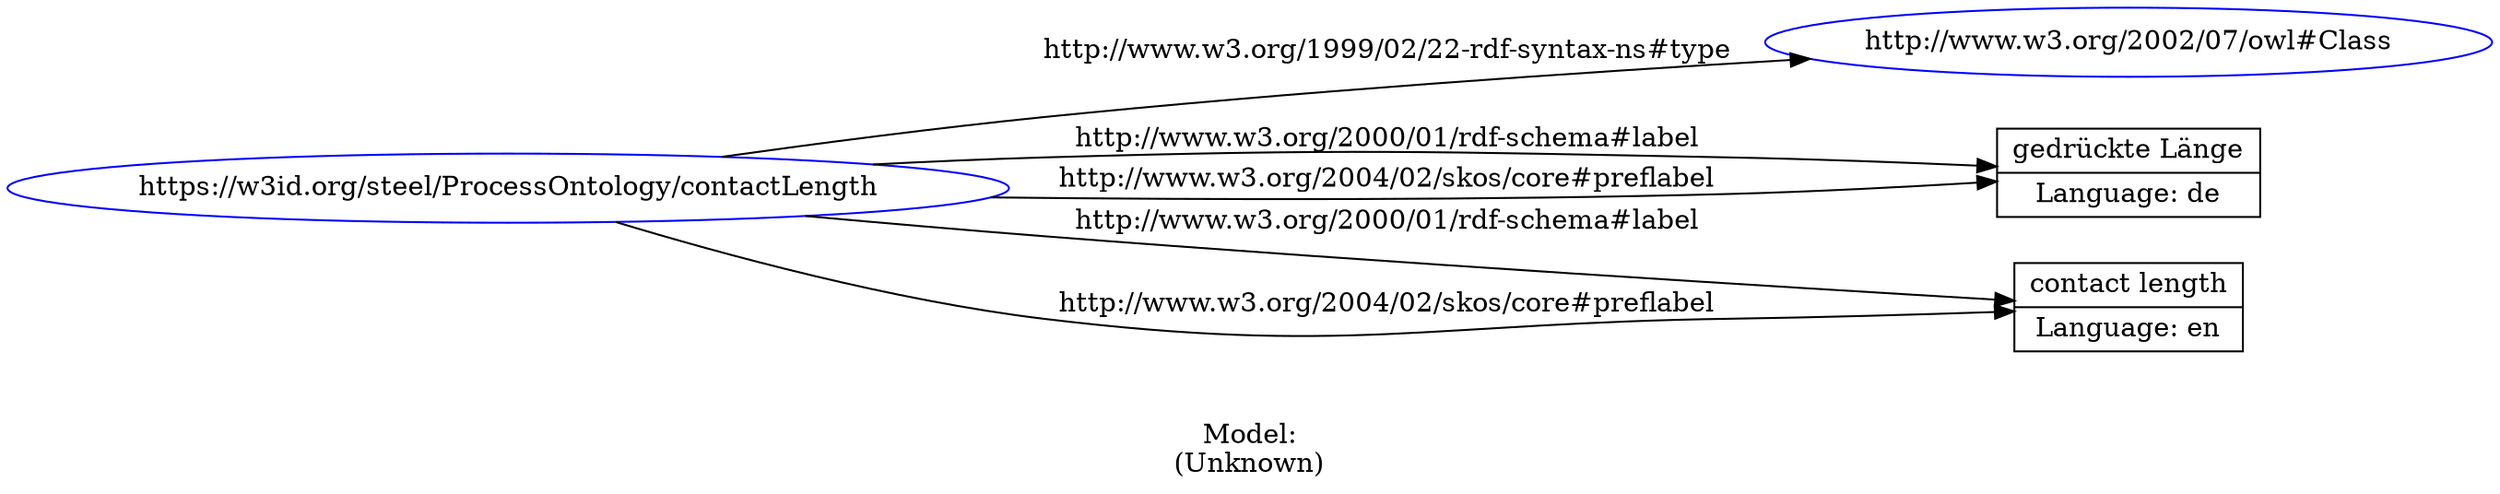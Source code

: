 digraph {
	rankdir = LR;
	charset="utf-8";

	"Rhttps://w3id.org/steel/ProcessOntology/contactLength" -> "Rhttp://www.w3.org/2002/07/owl#Class" [ label="http://www.w3.org/1999/02/22-rdf-syntax-ns#type" ];
	"Rhttps://w3id.org/steel/ProcessOntology/contactLength" -> "Lgedrückte Länge|Language: de" [ label="http://www.w3.org/2000/01/rdf-schema#label" ];
	"Rhttps://w3id.org/steel/ProcessOntology/contactLength" -> "Lcontact length|Language: en" [ label="http://www.w3.org/2000/01/rdf-schema#label" ];
	"Rhttps://w3id.org/steel/ProcessOntology/contactLength" -> "Lgedrückte Länge|Language: de" [ label="http://www.w3.org/2004/02/skos/core#preflabel" ];
	"Rhttps://w3id.org/steel/ProcessOntology/contactLength" -> "Lcontact length|Language: en" [ label="http://www.w3.org/2004/02/skos/core#preflabel" ];

	// Resources
	"Rhttps://w3id.org/steel/ProcessOntology/contactLength" [ label="https://w3id.org/steel/ProcessOntology/contactLength", shape = ellipse, color = blue ];
	"Rhttp://www.w3.org/2002/07/owl#Class" [ label="http://www.w3.org/2002/07/owl#Class", shape = ellipse, color = blue ];

	// Anonymous nodes

	// Literals
	"Lgedrückte Länge|Language: de" [ label="gedrückte Länge|Language: de", shape = record ];
	"Lcontact length|Language: en" [ label="contact length|Language: en", shape = record ];

	label="\n\nModel:\n(Unknown)";
}
